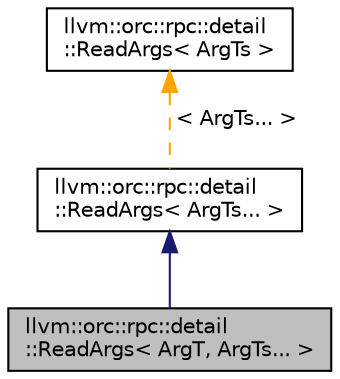 digraph "llvm::orc::rpc::detail::ReadArgs&lt; ArgT, ArgTs... &gt;"
{
 // LATEX_PDF_SIZE
  bgcolor="transparent";
  edge [fontname="Helvetica",fontsize="10",labelfontname="Helvetica",labelfontsize="10"];
  node [fontname="Helvetica",fontsize="10",shape="box"];
  Node1 [label="llvm::orc::rpc::detail\l::ReadArgs\< ArgT, ArgTs... \>",height=0.2,width=0.4,color="black", fillcolor="grey75", style="filled", fontcolor="black",tooltip=" "];
  Node2 -> Node1 [dir="back",color="midnightblue",fontsize="10",style="solid",fontname="Helvetica"];
  Node2 [label="llvm::orc::rpc::detail\l::ReadArgs\< ArgTs... \>",height=0.2,width=0.4,color="black",URL="$classllvm_1_1orc_1_1rpc_1_1detail_1_1ReadArgs.html",tooltip=" "];
  Node3 -> Node2 [dir="back",color="orange",fontsize="10",style="dashed",label=" \< ArgTs... \>" ,fontname="Helvetica"];
  Node3 [label="llvm::orc::rpc::detail\l::ReadArgs\< ArgTs \>",height=0.2,width=0.4,color="black",URL="$classllvm_1_1orc_1_1rpc_1_1detail_1_1ReadArgs.html",tooltip=" "];
}

